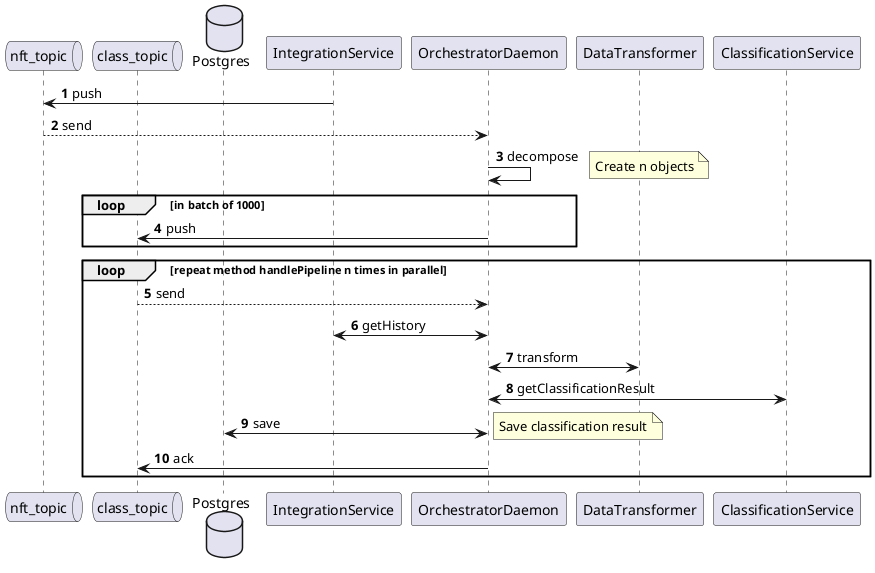 @startuml
'https://plantuml.com/sequence-diagram

autonumber
queue       nft_topic       as nfttopic
queue       class_topic     as clastopic
database    Postgres        as db

IntegrationService -> nfttopic: push
nfttopic --> OrchestratorDaemon: send
OrchestratorDaemon -> OrchestratorDaemon: decompose
note right
Create n objects
end note
loop in batch of 1000
    OrchestratorDaemon -> clastopic: push
end
loop repeat method handlePipeline n times in parallel
clastopic --> OrchestratorDaemon: send
OrchestratorDaemon <-> IntegrationService: getHistory
OrchestratorDaemon <-> DataTransformer: transform
OrchestratorDaemon <-> ClassificationService: getClassificationResult
OrchestratorDaemon <-> db: save
note right
Save classification result
end note
OrchestratorDaemon -> clastopic: ack
end



@enduml